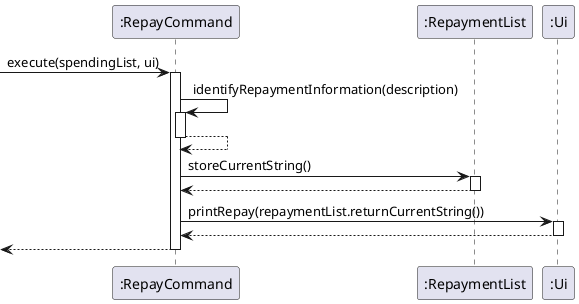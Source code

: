 @startuml
->":RepayCommand":execute(spendingList, ui)
activate ":RepayCommand"
":RepayCommand"->":RepayCommand":identifyRepaymentInformation(description)
activate ":RepayCommand"
":RepayCommand"-->":RepayCommand":
deactivate ":RepayCommand"
":RepayCommand"->":RepaymentList":storeCurrentString()
activate ":RepaymentList"
":RepaymentList"-->":RepayCommand":
deactivate ":RepaymentList"
":RepayCommand"->":Ui":printRepay(repaymentList.returnCurrentString())
activate ":Ui"
":Ui"-->":RepayCommand":
deactivate ":Ui"
<--":RepayCommand"
deactivate ":RepayCommand"
@enduml